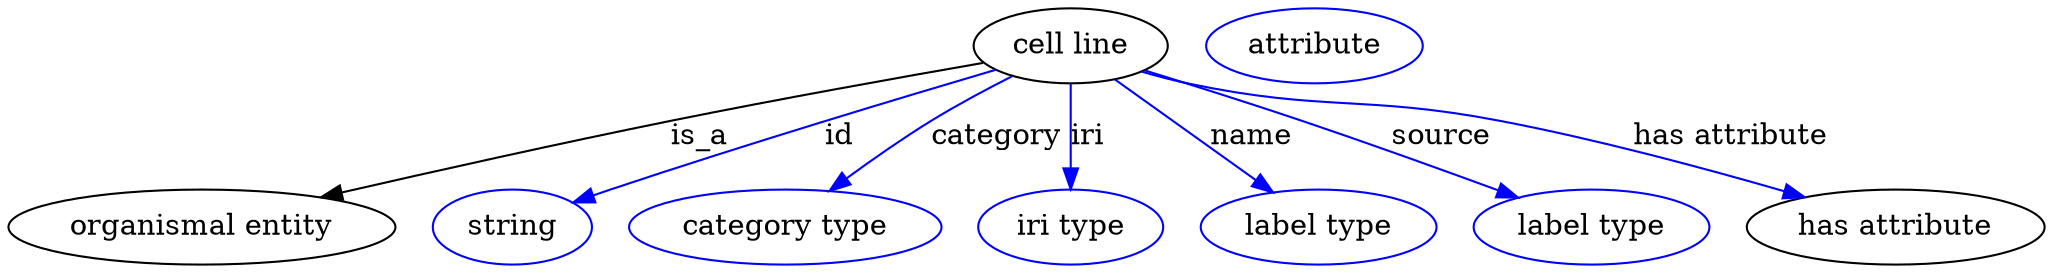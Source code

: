 digraph {
	graph [bb="0,0,793.74,123"];
	node [label="\N"];
	"cell line"	 [height=0.5,
		label="cell line",
		pos="413.79,105",
		width=1.0832];
	"organismal entity"	 [height=0.5,
		pos="72.794,18",
		width=2.022];
	"cell line" -> "organismal entity"	 [label=is_a,
		lp="268.79,61.5",
		pos="e,120.56,31.764 378.38,97.274 346.69,90.255 299.02,79.435 257.79,69 214.99,58.165 166.92,44.879 130.51,34.584"];
	id	 [color=blue,
		height=0.5,
		label=string,
		pos="193.79,18",
		width=0.84854];
	"cell line" -> id	 [color=blue,
		label=id,
		lp="318.29,61.5",
		pos="e,218.24,29.264 383.01,93.805 347,80.571 285.7,57.608 233.79,36 231.74,35.144 229.63,34.249 227.51,33.334",
		style=solid];
	category	 [color=blue,
		height=0.5,
		label="category type",
		pos="300.79,18",
		width=1.6249];
	"cell line" -> category	 [color=blue,
		label=category,
		lp="386.29,61.5",
		pos="e,320.87,35.152 391.7,89.932 382.63,83.614 372.1,76.098 362.79,69 351.4,60.312 339.16,50.378 328.59,41.599",
		style=solid];
	iri	 [color=blue,
		height=0.5,
		label="iri type",
		pos="413.79,18",
		width=1.011];
	"cell line" -> iri	 [color=blue,
		label=iri,
		lp="420.29,61.5",
		pos="e,413.79,36.003 413.79,86.974 413.79,75.192 413.79,59.561 413.79,46.158",
		style=solid];
	name	 [color=blue,
		height=0.5,
		label="label type",
		pos="513.79,18",
		width=1.2638];
	"cell line" -> name	 [color=blue,
		label=name,
		lp="485.29,61.5",
		pos="e,494.89,34.447 432.14,89.043 447.59,75.6 469.89,56.196 487.28,41.063",
		style=solid];
	source	 [color=blue,
		height=0.5,
		label="label type",
		pos="622.79,18",
		width=1.2638];
	"cell line" -> source	 [color=blue,
		label=source,
		lp="555.79,61.5",
		pos="e,592.34,31.471 443.81,93.398 461.59,86.456 484.54,77.38 504.79,69 530.96,58.174 560.17,45.552 582.99,35.573",
		style=solid];
	"has attribute"	 [height=0.5,
		pos="739.79,18",
		width=1.4985];
	"cell line" -> "has attribute"	 [color=blue,
		label="has attribute",
		lp="666.29,61.5",
		pos="e,703.24,31.253 442.93,92.989 449.09,90.759 455.59,88.625 461.79,87 512.26,73.771 526.99,80.867 577.79,69 617.48,59.731 661.53,45.606 \
693.66,34.57",
		style=solid];
	"organismal entity_has attribute"	 [color=blue,
		height=0.5,
		label=attribute,
		pos="510.79,105",
		width=1.1193];
}
